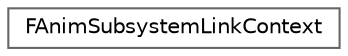digraph "Graphical Class Hierarchy"
{
 // INTERACTIVE_SVG=YES
 // LATEX_PDF_SIZE
  bgcolor="transparent";
  edge [fontname=Helvetica,fontsize=10,labelfontname=Helvetica,labelfontsize=10];
  node [fontname=Helvetica,fontsize=10,shape=box,height=0.2,width=0.4];
  rankdir="LR";
  Node0 [id="Node000000",label="FAnimSubsystemLinkContext",height=0.2,width=0.4,color="grey40", fillcolor="white", style="filled",URL="$df/dde/structFAnimSubsystemLinkContext.html",tooltip=" "];
}
